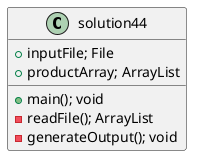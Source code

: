 @startuml

class solution44

class solution44 {
+inputFile; File
+productArray; ArrayList

+main(); void
-readFile(); ArrayList
-generateOutput(); void

}

@enduml
